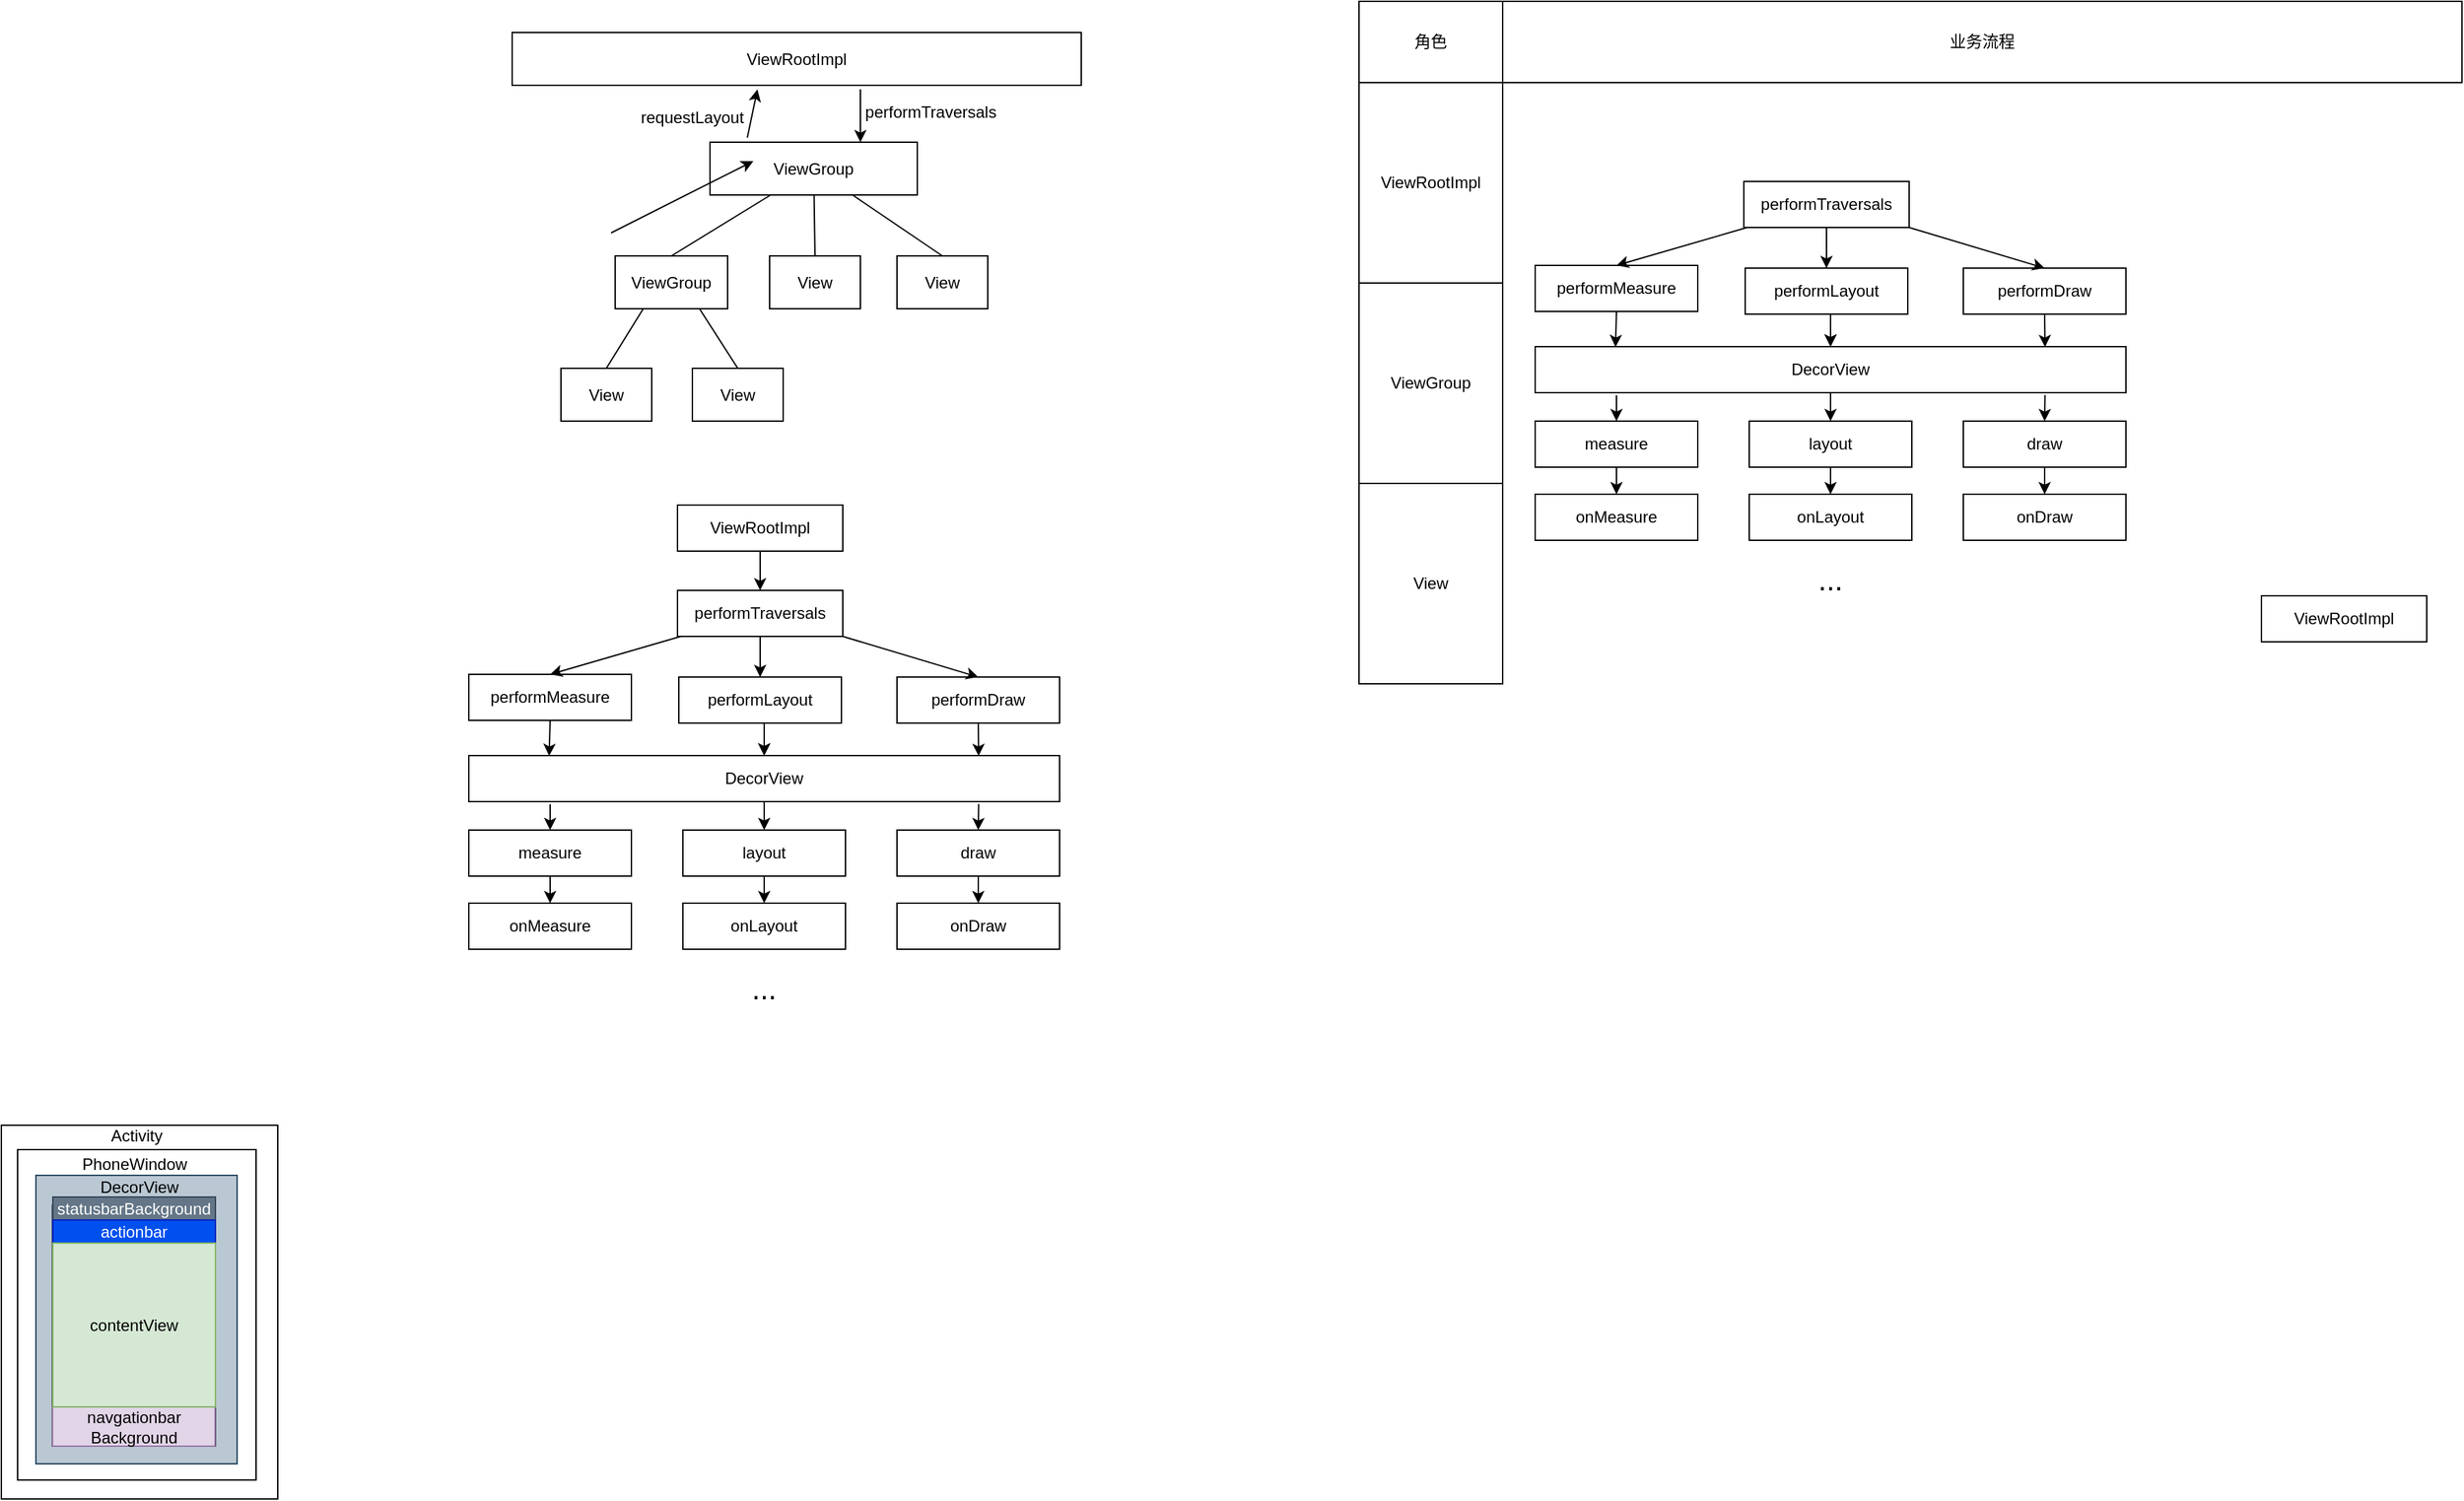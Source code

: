 <mxfile version="24.6.3" type="github">
  <diagram name="第 1 页" id="MxbAoeXQSdqOJM6nVgxZ">
    <mxGraphModel dx="2790" dy="1287" grid="0" gridSize="10" guides="1" tooltips="1" connect="1" arrows="1" fold="1" page="0" pageScale="1" pageWidth="827" pageHeight="1169" math="0" shadow="0">
      <root>
        <mxCell id="0" />
        <mxCell id="1" parent="0" />
        <mxCell id="SJIEIkaiyb3l47pEYFMP-7" value="ViewGroup" style="rounded=0;whiteSpace=wrap;html=1;" vertex="1" parent="1">
          <mxGeometry x="412" y="433" width="153" height="39" as="geometry" />
        </mxCell>
        <mxCell id="SJIEIkaiyb3l47pEYFMP-8" value="ViewGroup" style="rounded=0;whiteSpace=wrap;html=1;" vertex="1" parent="1">
          <mxGeometry x="342" y="517" width="83" height="39" as="geometry" />
        </mxCell>
        <mxCell id="SJIEIkaiyb3l47pEYFMP-9" value="View" style="rounded=0;whiteSpace=wrap;html=1;" vertex="1" parent="1">
          <mxGeometry x="456" y="517" width="67" height="39" as="geometry" />
        </mxCell>
        <mxCell id="SJIEIkaiyb3l47pEYFMP-10" value="View" style="rounded=0;whiteSpace=wrap;html=1;" vertex="1" parent="1">
          <mxGeometry x="550" y="517" width="67" height="39" as="geometry" />
        </mxCell>
        <mxCell id="SJIEIkaiyb3l47pEYFMP-11" value="View" style="rounded=0;whiteSpace=wrap;html=1;" vertex="1" parent="1">
          <mxGeometry x="302" y="600" width="67" height="39" as="geometry" />
        </mxCell>
        <mxCell id="SJIEIkaiyb3l47pEYFMP-12" value="View" style="rounded=0;whiteSpace=wrap;html=1;" vertex="1" parent="1">
          <mxGeometry x="399" y="600" width="67" height="39" as="geometry" />
        </mxCell>
        <mxCell id="SJIEIkaiyb3l47pEYFMP-13" value="" style="endArrow=none;html=1;rounded=0;exitX=0.5;exitY=0;exitDx=0;exitDy=0;" edge="1" parent="1" source="SJIEIkaiyb3l47pEYFMP-8" target="SJIEIkaiyb3l47pEYFMP-7">
          <mxGeometry width="50" height="50" relative="1" as="geometry">
            <mxPoint x="455" y="534" as="sourcePoint" />
            <mxPoint x="505" y="475" as="targetPoint" />
          </mxGeometry>
        </mxCell>
        <mxCell id="SJIEIkaiyb3l47pEYFMP-14" value="" style="endArrow=none;html=1;rounded=0;exitX=0.5;exitY=0;exitDx=0;exitDy=0;" edge="1" parent="1" source="SJIEIkaiyb3l47pEYFMP-9" target="SJIEIkaiyb3l47pEYFMP-7">
          <mxGeometry width="50" height="50" relative="1" as="geometry">
            <mxPoint x="356" y="527" as="sourcePoint" />
            <mxPoint x="455" y="482" as="targetPoint" />
          </mxGeometry>
        </mxCell>
        <mxCell id="SJIEIkaiyb3l47pEYFMP-15" value="" style="endArrow=none;html=1;rounded=0;exitX=0.5;exitY=0;exitDx=0;exitDy=0;" edge="1" parent="1" source="SJIEIkaiyb3l47pEYFMP-10" target="SJIEIkaiyb3l47pEYFMP-7">
          <mxGeometry width="50" height="50" relative="1" as="geometry">
            <mxPoint x="366" y="537" as="sourcePoint" />
            <mxPoint x="465" y="492" as="targetPoint" />
          </mxGeometry>
        </mxCell>
        <mxCell id="SJIEIkaiyb3l47pEYFMP-16" value="" style="endArrow=none;html=1;rounded=0;exitX=0.5;exitY=0;exitDx=0;exitDy=0;entryX=0.25;entryY=1;entryDx=0;entryDy=0;" edge="1" parent="1" source="SJIEIkaiyb3l47pEYFMP-11" target="SJIEIkaiyb3l47pEYFMP-8">
          <mxGeometry width="50" height="50" relative="1" as="geometry">
            <mxPoint x="527" y="527" as="sourcePoint" />
            <mxPoint x="520" y="484" as="targetPoint" />
          </mxGeometry>
        </mxCell>
        <mxCell id="SJIEIkaiyb3l47pEYFMP-17" value="" style="endArrow=none;html=1;rounded=0;exitX=0.5;exitY=0;exitDx=0;exitDy=0;entryX=0.75;entryY=1;entryDx=0;entryDy=0;" edge="1" parent="1" source="SJIEIkaiyb3l47pEYFMP-12" target="SJIEIkaiyb3l47pEYFMP-8">
          <mxGeometry width="50" height="50" relative="1" as="geometry">
            <mxPoint x="537" y="537" as="sourcePoint" />
            <mxPoint x="530" y="494" as="targetPoint" />
          </mxGeometry>
        </mxCell>
        <mxCell id="SJIEIkaiyb3l47pEYFMP-19" value="ViewRootImpl" style="rounded=0;whiteSpace=wrap;html=1;" vertex="1" parent="1">
          <mxGeometry x="266" y="352" width="420" height="39" as="geometry" />
        </mxCell>
        <mxCell id="SJIEIkaiyb3l47pEYFMP-52" value="" style="edgeStyle=orthogonalEdgeStyle;rounded=0;orthogonalLoop=1;jettySize=auto;html=1;" edge="1" parent="1" source="SJIEIkaiyb3l47pEYFMP-27" target="SJIEIkaiyb3l47pEYFMP-44">
          <mxGeometry relative="1" as="geometry" />
        </mxCell>
        <mxCell id="SJIEIkaiyb3l47pEYFMP-27" value="performTraversals" style="rounded=0;whiteSpace=wrap;html=1;" vertex="1" parent="1">
          <mxGeometry x="388" y="764" width="122" height="34" as="geometry" />
        </mxCell>
        <mxCell id="SJIEIkaiyb3l47pEYFMP-28" value="performMeasure" style="rounded=0;whiteSpace=wrap;html=1;" vertex="1" parent="1">
          <mxGeometry x="234" y="826" width="120" height="34" as="geometry" />
        </mxCell>
        <mxCell id="SJIEIkaiyb3l47pEYFMP-30" value="measure" style="rounded=0;whiteSpace=wrap;html=1;" vertex="1" parent="1">
          <mxGeometry x="234" y="941" width="120" height="34" as="geometry" />
        </mxCell>
        <mxCell id="SJIEIkaiyb3l47pEYFMP-31" value="onMeasure" style="rounded=0;whiteSpace=wrap;html=1;" vertex="1" parent="1">
          <mxGeometry x="234" y="995" width="120" height="34" as="geometry" />
        </mxCell>
        <mxCell id="SJIEIkaiyb3l47pEYFMP-32" value="" style="endArrow=classic;html=1;rounded=0;entryX=0.5;entryY=0;entryDx=0;entryDy=0;" edge="1" parent="1" source="SJIEIkaiyb3l47pEYFMP-27" target="SJIEIkaiyb3l47pEYFMP-28">
          <mxGeometry width="50" height="50" relative="1" as="geometry">
            <mxPoint x="393" y="876" as="sourcePoint" />
            <mxPoint x="443" y="826" as="targetPoint" />
          </mxGeometry>
        </mxCell>
        <mxCell id="SJIEIkaiyb3l47pEYFMP-33" value="performLayout" style="rounded=0;whiteSpace=wrap;html=1;" vertex="1" parent="1">
          <mxGeometry x="389" y="828" width="120" height="34" as="geometry" />
        </mxCell>
        <mxCell id="SJIEIkaiyb3l47pEYFMP-34" value="layout" style="rounded=0;whiteSpace=wrap;html=1;" vertex="1" parent="1">
          <mxGeometry x="392" y="941" width="120" height="34" as="geometry" />
        </mxCell>
        <mxCell id="SJIEIkaiyb3l47pEYFMP-35" value="onLayout" style="rounded=0;whiteSpace=wrap;html=1;" vertex="1" parent="1">
          <mxGeometry x="392" y="995" width="120" height="34" as="geometry" />
        </mxCell>
        <mxCell id="SJIEIkaiyb3l47pEYFMP-36" value="performDraw" style="rounded=0;whiteSpace=wrap;html=1;" vertex="1" parent="1">
          <mxGeometry x="550" y="828" width="120" height="34" as="geometry" />
        </mxCell>
        <mxCell id="SJIEIkaiyb3l47pEYFMP-37" value="draw" style="rounded=0;whiteSpace=wrap;html=1;" vertex="1" parent="1">
          <mxGeometry x="550" y="941" width="120" height="34" as="geometry" />
        </mxCell>
        <mxCell id="SJIEIkaiyb3l47pEYFMP-38" value="onDraw" style="rounded=0;whiteSpace=wrap;html=1;" vertex="1" parent="1">
          <mxGeometry x="550" y="995" width="120" height="34" as="geometry" />
        </mxCell>
        <mxCell id="SJIEIkaiyb3l47pEYFMP-39" value="" style="endArrow=classic;html=1;rounded=0;exitX=0.5;exitY=1;exitDx=0;exitDy=0;" edge="1" parent="1" source="SJIEIkaiyb3l47pEYFMP-30" target="SJIEIkaiyb3l47pEYFMP-31">
          <mxGeometry width="50" height="50" relative="1" as="geometry">
            <mxPoint x="174" y="1131" as="sourcePoint" />
            <mxPoint x="224" y="1081" as="targetPoint" />
          </mxGeometry>
        </mxCell>
        <mxCell id="SJIEIkaiyb3l47pEYFMP-40" value="" style="endArrow=classic;html=1;rounded=0;exitX=0.5;exitY=1;exitDx=0;exitDy=0;entryX=0.5;entryY=0;entryDx=0;entryDy=0;" edge="1" parent="1" source="SJIEIkaiyb3l47pEYFMP-34" target="SJIEIkaiyb3l47pEYFMP-35">
          <mxGeometry width="50" height="50" relative="1" as="geometry">
            <mxPoint x="304" y="983" as="sourcePoint" />
            <mxPoint x="304" y="1015" as="targetPoint" />
          </mxGeometry>
        </mxCell>
        <mxCell id="SJIEIkaiyb3l47pEYFMP-41" value="" style="endArrow=classic;html=1;rounded=0;exitX=0.5;exitY=1;exitDx=0;exitDy=0;entryX=0.5;entryY=0;entryDx=0;entryDy=0;" edge="1" parent="1" source="SJIEIkaiyb3l47pEYFMP-37" target="SJIEIkaiyb3l47pEYFMP-38">
          <mxGeometry width="50" height="50" relative="1" as="geometry">
            <mxPoint x="314" y="993" as="sourcePoint" />
            <mxPoint x="314" y="1025" as="targetPoint" />
          </mxGeometry>
        </mxCell>
        <mxCell id="SJIEIkaiyb3l47pEYFMP-42" value="" style="endArrow=classic;html=1;rounded=0;exitX=0.5;exitY=1;exitDx=0;exitDy=0;entryX=0.5;entryY=0;entryDx=0;entryDy=0;" edge="1" parent="1" source="SJIEIkaiyb3l47pEYFMP-27" target="SJIEIkaiyb3l47pEYFMP-33">
          <mxGeometry width="50" height="50" relative="1" as="geometry">
            <mxPoint x="324" y="948" as="sourcePoint" />
            <mxPoint x="452" y="828" as="targetPoint" />
          </mxGeometry>
        </mxCell>
        <mxCell id="SJIEIkaiyb3l47pEYFMP-43" value="" style="endArrow=classic;html=1;rounded=0;exitX=1;exitY=1;exitDx=0;exitDy=0;entryX=0.5;entryY=0;entryDx=0;entryDy=0;" edge="1" parent="1" source="SJIEIkaiyb3l47pEYFMP-27" target="SJIEIkaiyb3l47pEYFMP-36">
          <mxGeometry width="50" height="50" relative="1" as="geometry">
            <mxPoint x="334" y="958" as="sourcePoint" />
            <mxPoint x="334" y="990" as="targetPoint" />
          </mxGeometry>
        </mxCell>
        <mxCell id="SJIEIkaiyb3l47pEYFMP-44" value="DecorView" style="rounded=0;whiteSpace=wrap;html=1;" vertex="1" parent="1">
          <mxGeometry x="234" y="886" width="436" height="34" as="geometry" />
        </mxCell>
        <mxCell id="SJIEIkaiyb3l47pEYFMP-45" value="" style="endArrow=classic;html=1;rounded=0;entryX=0.5;entryY=0;entryDx=0;entryDy=0;" edge="1" parent="1" target="SJIEIkaiyb3l47pEYFMP-30">
          <mxGeometry width="50" height="50" relative="1" as="geometry">
            <mxPoint x="294" y="922" as="sourcePoint" />
            <mxPoint x="304" y="827" as="targetPoint" />
          </mxGeometry>
        </mxCell>
        <mxCell id="SJIEIkaiyb3l47pEYFMP-46" value="" style="endArrow=classic;html=1;rounded=0;exitX=0.5;exitY=1;exitDx=0;exitDy=0;" edge="1" parent="1" source="SJIEIkaiyb3l47pEYFMP-44" target="SJIEIkaiyb3l47pEYFMP-34">
          <mxGeometry width="50" height="50" relative="1" as="geometry">
            <mxPoint x="462" y="791" as="sourcePoint" />
            <mxPoint x="462" y="829" as="targetPoint" />
          </mxGeometry>
        </mxCell>
        <mxCell id="SJIEIkaiyb3l47pEYFMP-47" value="" style="endArrow=classic;html=1;rounded=0;exitX=0.863;exitY=1.053;exitDx=0;exitDy=0;entryX=0.5;entryY=0;entryDx=0;entryDy=0;exitPerimeter=0;" edge="1" parent="1" source="SJIEIkaiyb3l47pEYFMP-44" target="SJIEIkaiyb3l47pEYFMP-37">
          <mxGeometry width="50" height="50" relative="1" as="geometry">
            <mxPoint x="472" y="801" as="sourcePoint" />
            <mxPoint x="472" y="839" as="targetPoint" />
          </mxGeometry>
        </mxCell>
        <mxCell id="SJIEIkaiyb3l47pEYFMP-48" value="" style="endArrow=classic;html=1;rounded=0;exitX=0.5;exitY=1;exitDx=0;exitDy=0;entryX=0.136;entryY=0.008;entryDx=0;entryDy=0;entryPerimeter=0;" edge="1" parent="1" source="SJIEIkaiyb3l47pEYFMP-28" target="SJIEIkaiyb3l47pEYFMP-44">
          <mxGeometry width="50" height="50" relative="1" as="geometry">
            <mxPoint x="393" y="895" as="sourcePoint" />
            <mxPoint x="294.604" y="893.932" as="targetPoint" />
          </mxGeometry>
        </mxCell>
        <mxCell id="SJIEIkaiyb3l47pEYFMP-49" value="" style="endArrow=classic;html=1;rounded=0;entryX=0.5;entryY=0;entryDx=0;entryDy=0;" edge="1" parent="1" target="SJIEIkaiyb3l47pEYFMP-44">
          <mxGeometry width="50" height="50" relative="1" as="geometry">
            <mxPoint x="452" y="862" as="sourcePoint" />
            <mxPoint x="452" y="893" as="targetPoint" />
          </mxGeometry>
        </mxCell>
        <mxCell id="SJIEIkaiyb3l47pEYFMP-50" value="" style="endArrow=classic;html=1;rounded=0;exitX=0.863;exitY=1.053;exitDx=0;exitDy=0;exitPerimeter=0;entryX=0.863;entryY=0.008;entryDx=0;entryDy=0;entryPerimeter=0;" edge="1" parent="1" target="SJIEIkaiyb3l47pEYFMP-44">
          <mxGeometry width="50" height="50" relative="1" as="geometry">
            <mxPoint x="610" y="862" as="sourcePoint" />
            <mxPoint x="610" y="895" as="targetPoint" />
          </mxGeometry>
        </mxCell>
        <mxCell id="SJIEIkaiyb3l47pEYFMP-51" value="ViewRootImpl" style="rounded=0;whiteSpace=wrap;html=1;" vertex="1" parent="1">
          <mxGeometry x="388" y="701" width="122" height="34" as="geometry" />
        </mxCell>
        <mxCell id="SJIEIkaiyb3l47pEYFMP-53" value="" style="endArrow=classic;html=1;rounded=0;entryX=0.5;entryY=0;entryDx=0;entryDy=0;" edge="1" parent="1" target="SJIEIkaiyb3l47pEYFMP-27">
          <mxGeometry width="50" height="50" relative="1" as="geometry">
            <mxPoint x="449" y="735" as="sourcePoint" />
            <mxPoint x="448.71" y="761" as="targetPoint" />
          </mxGeometry>
        </mxCell>
        <mxCell id="SJIEIkaiyb3l47pEYFMP-54" value="&lt;font style=&quot;font-size: 22px;&quot;&gt;...&lt;/font&gt;" style="text;strokeColor=none;align=center;fillColor=none;html=1;verticalAlign=middle;whiteSpace=wrap;rounded=0;" vertex="1" parent="1">
          <mxGeometry x="409" y="1039" width="86" height="40" as="geometry" />
        </mxCell>
        <mxCell id="SJIEIkaiyb3l47pEYFMP-57" value="" style="rounded=0;whiteSpace=wrap;html=1;" vertex="1" parent="1">
          <mxGeometry x="-111" y="1159" width="204" height="276" as="geometry" />
        </mxCell>
        <mxCell id="SJIEIkaiyb3l47pEYFMP-58" value="Activity" style="text;strokeColor=none;align=center;fillColor=none;html=1;verticalAlign=middle;whiteSpace=wrap;rounded=0;" vertex="1" parent="1">
          <mxGeometry x="-41" y="1152" width="60" height="30" as="geometry" />
        </mxCell>
        <mxCell id="SJIEIkaiyb3l47pEYFMP-55" value="" style="rounded=0;whiteSpace=wrap;html=1;" vertex="1" parent="1">
          <mxGeometry x="-99" y="1177" width="176" height="244" as="geometry" />
        </mxCell>
        <mxCell id="SJIEIkaiyb3l47pEYFMP-59" value="" style="rounded=0;whiteSpace=wrap;html=1;fillColor=#bac8d3;strokeColor=#23445d;" vertex="1" parent="1">
          <mxGeometry x="-85.5" y="1196" width="148.5" height="213" as="geometry" />
        </mxCell>
        <mxCell id="SJIEIkaiyb3l47pEYFMP-60" value="PhoneWindow" style="text;strokeColor=none;align=center;fillColor=none;html=1;verticalAlign=middle;whiteSpace=wrap;rounded=0;" vertex="1" parent="1">
          <mxGeometry x="-55.5" y="1177" width="84.5" height="22" as="geometry" />
        </mxCell>
        <mxCell id="SJIEIkaiyb3l47pEYFMP-61" value="DecorView" style="text;strokeColor=none;align=center;fillColor=none;html=1;verticalAlign=middle;whiteSpace=wrap;rounded=0;" vertex="1" parent="1">
          <mxGeometry x="-39" y="1196" width="60" height="18" as="geometry" />
        </mxCell>
        <mxCell id="SJIEIkaiyb3l47pEYFMP-62" value="" style="rounded=0;whiteSpace=wrap;html=1;" vertex="1" parent="1">
          <mxGeometry x="-73.25" y="1218" width="120.25" height="178" as="geometry" />
        </mxCell>
        <mxCell id="SJIEIkaiyb3l47pEYFMP-63" value="statusbarBackground" style="rounded=0;whiteSpace=wrap;html=1;fillColor=#647687;fontColor=#ffffff;strokeColor=#314354;" vertex="1" parent="1">
          <mxGeometry x="-73" y="1212" width="120" height="17" as="geometry" />
        </mxCell>
        <mxCell id="SJIEIkaiyb3l47pEYFMP-64" value="navgationbar&lt;br&gt;Background" style="rounded=0;whiteSpace=wrap;html=1;fillColor=#e1d5e7;strokeColor=#9673a6;" vertex="1" parent="1">
          <mxGeometry x="-73.25" y="1367" width="120" height="29" as="geometry" />
        </mxCell>
        <mxCell id="SJIEIkaiyb3l47pEYFMP-65" value="actionbar" style="rounded=0;whiteSpace=wrap;html=1;fillColor=#0050ef;fontColor=#ffffff;strokeColor=#001DBC;" vertex="1" parent="1">
          <mxGeometry x="-73" y="1229" width="120" height="17" as="geometry" />
        </mxCell>
        <mxCell id="SJIEIkaiyb3l47pEYFMP-66" value="contentView" style="rounded=0;whiteSpace=wrap;html=1;fillColor=#d5e8d4;strokeColor=#82b366;" vertex="1" parent="1">
          <mxGeometry x="-73" y="1246" width="120" height="121" as="geometry" />
        </mxCell>
        <mxCell id="SJIEIkaiyb3l47pEYFMP-68" value="" style="endArrow=none;html=1;rounded=0;verticalAlign=middle;endFill=0;startArrow=classic;startFill=1;" edge="1" parent="1">
          <mxGeometry width="50" height="50" relative="1" as="geometry">
            <mxPoint x="523" y="433" as="sourcePoint" />
            <mxPoint x="523" y="394" as="targetPoint" />
          </mxGeometry>
        </mxCell>
        <mxCell id="SJIEIkaiyb3l47pEYFMP-67" value="" style="endArrow=classic;html=1;rounded=0;" edge="1" parent="1">
          <mxGeometry width="50" height="50" relative="1" as="geometry">
            <mxPoint x="339" y="500" as="sourcePoint" />
            <mxPoint x="444" y="447" as="targetPoint" />
          </mxGeometry>
        </mxCell>
        <mxCell id="SJIEIkaiyb3l47pEYFMP-69" value="" style="endArrow=classic;html=1;rounded=0;exitX=0.18;exitY=-0.085;exitDx=0;exitDy=0;exitPerimeter=0;" edge="1" parent="1" source="SJIEIkaiyb3l47pEYFMP-7">
          <mxGeometry width="50" height="50" relative="1" as="geometry">
            <mxPoint x="446.54" y="431.685" as="sourcePoint" />
            <mxPoint x="447" y="394" as="targetPoint" />
          </mxGeometry>
        </mxCell>
        <mxCell id="SJIEIkaiyb3l47pEYFMP-71" value="performTraversals" style="text;strokeColor=none;align=center;fillColor=none;html=1;verticalAlign=middle;whiteSpace=wrap;rounded=0;" vertex="1" parent="1">
          <mxGeometry x="545" y="396" width="60" height="30" as="geometry" />
        </mxCell>
        <mxCell id="SJIEIkaiyb3l47pEYFMP-72" value="requestLayout" style="text;strokeColor=none;align=center;fillColor=none;html=1;verticalAlign=middle;whiteSpace=wrap;rounded=0;" vertex="1" parent="1">
          <mxGeometry x="369" y="400" width="60" height="30" as="geometry" />
        </mxCell>
        <mxCell id="SJIEIkaiyb3l47pEYFMP-74" value="角色" style="whiteSpace=wrap;html=1;" vertex="1" parent="1">
          <mxGeometry x="891" y="329" width="106" height="60" as="geometry" />
        </mxCell>
        <mxCell id="SJIEIkaiyb3l47pEYFMP-75" value="ViewRootImpl" style="whiteSpace=wrap;html=1;" vertex="1" parent="1">
          <mxGeometry x="891" y="389" width="106" height="148" as="geometry" />
        </mxCell>
        <mxCell id="SJIEIkaiyb3l47pEYFMP-76" value="ViewGroup" style="whiteSpace=wrap;html=1;" vertex="1" parent="1">
          <mxGeometry x="891" y="537" width="106" height="148" as="geometry" />
        </mxCell>
        <mxCell id="SJIEIkaiyb3l47pEYFMP-77" value="View" style="whiteSpace=wrap;html=1;" vertex="1" parent="1">
          <mxGeometry x="891" y="685" width="106" height="148" as="geometry" />
        </mxCell>
        <mxCell id="SJIEIkaiyb3l47pEYFMP-78" value="业务流程" style="whiteSpace=wrap;html=1;" vertex="1" parent="1">
          <mxGeometry x="997" y="329" width="708" height="60" as="geometry" />
        </mxCell>
        <mxCell id="SJIEIkaiyb3l47pEYFMP-81" value="" style="edgeStyle=orthogonalEdgeStyle;rounded=0;orthogonalLoop=1;jettySize=auto;html=1;" edge="1" parent="1" source="SJIEIkaiyb3l47pEYFMP-82" target="SJIEIkaiyb3l47pEYFMP-98">
          <mxGeometry relative="1" as="geometry" />
        </mxCell>
        <mxCell id="SJIEIkaiyb3l47pEYFMP-82" value="performTraversals" style="rounded=0;whiteSpace=wrap;html=1;" vertex="1" parent="1">
          <mxGeometry x="1175" y="462" width="122" height="34" as="geometry" />
        </mxCell>
        <mxCell id="SJIEIkaiyb3l47pEYFMP-83" value="performMeasure" style="rounded=0;whiteSpace=wrap;html=1;" vertex="1" parent="1">
          <mxGeometry x="1021" y="524" width="120" height="34" as="geometry" />
        </mxCell>
        <mxCell id="SJIEIkaiyb3l47pEYFMP-84" value="measure" style="rounded=0;whiteSpace=wrap;html=1;" vertex="1" parent="1">
          <mxGeometry x="1021" y="639" width="120" height="34" as="geometry" />
        </mxCell>
        <mxCell id="SJIEIkaiyb3l47pEYFMP-85" value="onMeasure" style="rounded=0;whiteSpace=wrap;html=1;" vertex="1" parent="1">
          <mxGeometry x="1021" y="693" width="120" height="34" as="geometry" />
        </mxCell>
        <mxCell id="SJIEIkaiyb3l47pEYFMP-86" value="" style="endArrow=classic;html=1;rounded=0;entryX=0.5;entryY=0;entryDx=0;entryDy=0;" edge="1" parent="1" source="SJIEIkaiyb3l47pEYFMP-82" target="SJIEIkaiyb3l47pEYFMP-83">
          <mxGeometry width="50" height="50" relative="1" as="geometry">
            <mxPoint x="1180" y="574" as="sourcePoint" />
            <mxPoint x="1230" y="524" as="targetPoint" />
          </mxGeometry>
        </mxCell>
        <mxCell id="SJIEIkaiyb3l47pEYFMP-87" value="performLayout" style="rounded=0;whiteSpace=wrap;html=1;" vertex="1" parent="1">
          <mxGeometry x="1176" y="526" width="120" height="34" as="geometry" />
        </mxCell>
        <mxCell id="SJIEIkaiyb3l47pEYFMP-88" value="layout" style="rounded=0;whiteSpace=wrap;html=1;" vertex="1" parent="1">
          <mxGeometry x="1179" y="639" width="120" height="34" as="geometry" />
        </mxCell>
        <mxCell id="SJIEIkaiyb3l47pEYFMP-89" value="onLayout" style="rounded=0;whiteSpace=wrap;html=1;" vertex="1" parent="1">
          <mxGeometry x="1179" y="693" width="120" height="34" as="geometry" />
        </mxCell>
        <mxCell id="SJIEIkaiyb3l47pEYFMP-90" value="performDraw" style="rounded=0;whiteSpace=wrap;html=1;" vertex="1" parent="1">
          <mxGeometry x="1337" y="526" width="120" height="34" as="geometry" />
        </mxCell>
        <mxCell id="SJIEIkaiyb3l47pEYFMP-91" value="draw" style="rounded=0;whiteSpace=wrap;html=1;" vertex="1" parent="1">
          <mxGeometry x="1337" y="639" width="120" height="34" as="geometry" />
        </mxCell>
        <mxCell id="SJIEIkaiyb3l47pEYFMP-92" value="onDraw" style="rounded=0;whiteSpace=wrap;html=1;" vertex="1" parent="1">
          <mxGeometry x="1337" y="693" width="120" height="34" as="geometry" />
        </mxCell>
        <mxCell id="SJIEIkaiyb3l47pEYFMP-93" value="" style="endArrow=classic;html=1;rounded=0;exitX=0.5;exitY=1;exitDx=0;exitDy=0;" edge="1" parent="1" source="SJIEIkaiyb3l47pEYFMP-84" target="SJIEIkaiyb3l47pEYFMP-85">
          <mxGeometry width="50" height="50" relative="1" as="geometry">
            <mxPoint x="961" y="829" as="sourcePoint" />
            <mxPoint x="1011" y="779" as="targetPoint" />
          </mxGeometry>
        </mxCell>
        <mxCell id="SJIEIkaiyb3l47pEYFMP-94" value="" style="endArrow=classic;html=1;rounded=0;exitX=0.5;exitY=1;exitDx=0;exitDy=0;entryX=0.5;entryY=0;entryDx=0;entryDy=0;" edge="1" parent="1" source="SJIEIkaiyb3l47pEYFMP-88" target="SJIEIkaiyb3l47pEYFMP-89">
          <mxGeometry width="50" height="50" relative="1" as="geometry">
            <mxPoint x="1091" y="681" as="sourcePoint" />
            <mxPoint x="1091" y="713" as="targetPoint" />
          </mxGeometry>
        </mxCell>
        <mxCell id="SJIEIkaiyb3l47pEYFMP-95" value="" style="endArrow=classic;html=1;rounded=0;exitX=0.5;exitY=1;exitDx=0;exitDy=0;entryX=0.5;entryY=0;entryDx=0;entryDy=0;" edge="1" parent="1" source="SJIEIkaiyb3l47pEYFMP-91" target="SJIEIkaiyb3l47pEYFMP-92">
          <mxGeometry width="50" height="50" relative="1" as="geometry">
            <mxPoint x="1101" y="691" as="sourcePoint" />
            <mxPoint x="1101" y="723" as="targetPoint" />
          </mxGeometry>
        </mxCell>
        <mxCell id="SJIEIkaiyb3l47pEYFMP-96" value="" style="endArrow=classic;html=1;rounded=0;exitX=0.5;exitY=1;exitDx=0;exitDy=0;entryX=0.5;entryY=0;entryDx=0;entryDy=0;" edge="1" parent="1" source="SJIEIkaiyb3l47pEYFMP-82" target="SJIEIkaiyb3l47pEYFMP-87">
          <mxGeometry width="50" height="50" relative="1" as="geometry">
            <mxPoint x="1111" y="646" as="sourcePoint" />
            <mxPoint x="1239" y="526" as="targetPoint" />
          </mxGeometry>
        </mxCell>
        <mxCell id="SJIEIkaiyb3l47pEYFMP-97" value="" style="endArrow=classic;html=1;rounded=0;exitX=1;exitY=1;exitDx=0;exitDy=0;entryX=0.5;entryY=0;entryDx=0;entryDy=0;" edge="1" parent="1" source="SJIEIkaiyb3l47pEYFMP-82" target="SJIEIkaiyb3l47pEYFMP-90">
          <mxGeometry width="50" height="50" relative="1" as="geometry">
            <mxPoint x="1121" y="656" as="sourcePoint" />
            <mxPoint x="1121" y="688" as="targetPoint" />
          </mxGeometry>
        </mxCell>
        <mxCell id="SJIEIkaiyb3l47pEYFMP-98" value="DecorView" style="rounded=0;whiteSpace=wrap;html=1;" vertex="1" parent="1">
          <mxGeometry x="1021" y="584" width="436" height="34" as="geometry" />
        </mxCell>
        <mxCell id="SJIEIkaiyb3l47pEYFMP-99" value="" style="endArrow=classic;html=1;rounded=0;entryX=0.5;entryY=0;entryDx=0;entryDy=0;" edge="1" parent="1" target="SJIEIkaiyb3l47pEYFMP-84">
          <mxGeometry width="50" height="50" relative="1" as="geometry">
            <mxPoint x="1081" y="620" as="sourcePoint" />
            <mxPoint x="1091" y="525" as="targetPoint" />
          </mxGeometry>
        </mxCell>
        <mxCell id="SJIEIkaiyb3l47pEYFMP-100" value="" style="endArrow=classic;html=1;rounded=0;exitX=0.5;exitY=1;exitDx=0;exitDy=0;" edge="1" parent="1" source="SJIEIkaiyb3l47pEYFMP-98" target="SJIEIkaiyb3l47pEYFMP-88">
          <mxGeometry width="50" height="50" relative="1" as="geometry">
            <mxPoint x="1249" y="489" as="sourcePoint" />
            <mxPoint x="1249" y="527" as="targetPoint" />
          </mxGeometry>
        </mxCell>
        <mxCell id="SJIEIkaiyb3l47pEYFMP-101" value="" style="endArrow=classic;html=1;rounded=0;exitX=0.863;exitY=1.053;exitDx=0;exitDy=0;entryX=0.5;entryY=0;entryDx=0;entryDy=0;exitPerimeter=0;" edge="1" parent="1" source="SJIEIkaiyb3l47pEYFMP-98" target="SJIEIkaiyb3l47pEYFMP-91">
          <mxGeometry width="50" height="50" relative="1" as="geometry">
            <mxPoint x="1259" y="499" as="sourcePoint" />
            <mxPoint x="1259" y="537" as="targetPoint" />
          </mxGeometry>
        </mxCell>
        <mxCell id="SJIEIkaiyb3l47pEYFMP-102" value="" style="endArrow=classic;html=1;rounded=0;exitX=0.5;exitY=1;exitDx=0;exitDy=0;entryX=0.136;entryY=0.008;entryDx=0;entryDy=0;entryPerimeter=0;" edge="1" parent="1" source="SJIEIkaiyb3l47pEYFMP-83" target="SJIEIkaiyb3l47pEYFMP-98">
          <mxGeometry width="50" height="50" relative="1" as="geometry">
            <mxPoint x="1180" y="593" as="sourcePoint" />
            <mxPoint x="1081.604" y="591.932" as="targetPoint" />
          </mxGeometry>
        </mxCell>
        <mxCell id="SJIEIkaiyb3l47pEYFMP-103" value="" style="endArrow=classic;html=1;rounded=0;entryX=0.5;entryY=0;entryDx=0;entryDy=0;" edge="1" parent="1" target="SJIEIkaiyb3l47pEYFMP-98">
          <mxGeometry width="50" height="50" relative="1" as="geometry">
            <mxPoint x="1239" y="560" as="sourcePoint" />
            <mxPoint x="1239" y="591" as="targetPoint" />
          </mxGeometry>
        </mxCell>
        <mxCell id="SJIEIkaiyb3l47pEYFMP-104" value="" style="endArrow=classic;html=1;rounded=0;exitX=0.863;exitY=1.053;exitDx=0;exitDy=0;exitPerimeter=0;entryX=0.863;entryY=0.008;entryDx=0;entryDy=0;entryPerimeter=0;" edge="1" parent="1" target="SJIEIkaiyb3l47pEYFMP-98">
          <mxGeometry width="50" height="50" relative="1" as="geometry">
            <mxPoint x="1397" y="560" as="sourcePoint" />
            <mxPoint x="1397" y="593" as="targetPoint" />
          </mxGeometry>
        </mxCell>
        <mxCell id="SJIEIkaiyb3l47pEYFMP-105" value="&lt;font style=&quot;font-size: 22px;&quot;&gt;...&lt;/font&gt;" style="text;strokeColor=none;align=center;fillColor=none;html=1;verticalAlign=middle;whiteSpace=wrap;rounded=0;" vertex="1" parent="1">
          <mxGeometry x="1196" y="737" width="86" height="40" as="geometry" />
        </mxCell>
        <mxCell id="SJIEIkaiyb3l47pEYFMP-106" value="ViewRootImpl" style="rounded=0;whiteSpace=wrap;html=1;" vertex="1" parent="1">
          <mxGeometry x="1557" y="768" width="122" height="34" as="geometry" />
        </mxCell>
      </root>
    </mxGraphModel>
  </diagram>
</mxfile>
